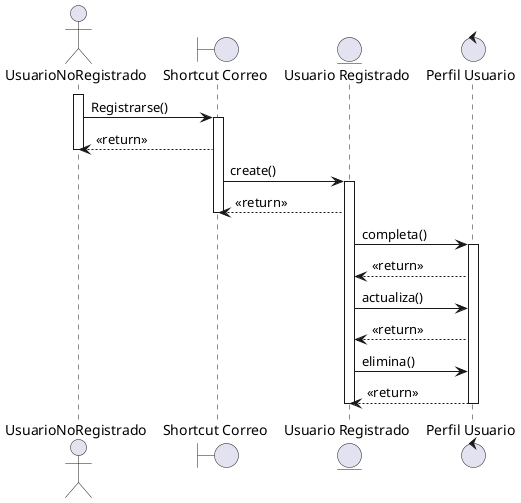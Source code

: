 @startuml
actor UsuarioNoRegistrado
boundary "Shortcut Correo" as ShortcutCorreo
entity "Usuario Registrado" as UsuarioRegistrado
control "Perfil Usuario" as PerfilUsuario

activate UsuarioNoRegistrado
UsuarioNoRegistrado -> ShortcutCorreo : Registrarse()
activate ShortcutCorreo

ShortcutCorreo --> UsuarioNoRegistrado : <<return>>
deactivate UsuarioNoRegistrado

ShortcutCorreo -> UsuarioRegistrado : create()
activate UsuarioRegistrado

UsuarioRegistrado --> ShortcutCorreo : <<return>>
deactivate ShortcutCorreo

UsuarioRegistrado -> PerfilUsuario : completa()
activate PerfilUsuario
PerfilUsuario --> UsuarioRegistrado : <<return>>

UsuarioRegistrado -> PerfilUsuario : actualiza()
PerfilUsuario --> UsuarioRegistrado : <<return>>

UsuarioRegistrado -> PerfilUsuario : elimina()
PerfilUsuario --> UsuarioRegistrado : <<return>>
deactivate PerfilUsuario

deactivate UsuarioRegistrado
@enduml
